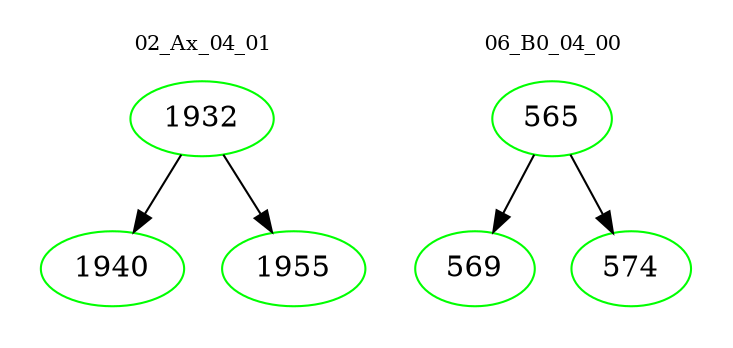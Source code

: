 digraph{
subgraph cluster_0 {
color = white
label = "02_Ax_04_01";
fontsize=10;
T0_1932 [label="1932", color="green"]
T0_1932 -> T0_1940 [color="black"]
T0_1940 [label="1940", color="green"]
T0_1932 -> T0_1955 [color="black"]
T0_1955 [label="1955", color="green"]
}
subgraph cluster_1 {
color = white
label = "06_B0_04_00";
fontsize=10;
T1_565 [label="565", color="green"]
T1_565 -> T1_569 [color="black"]
T1_569 [label="569", color="green"]
T1_565 -> T1_574 [color="black"]
T1_574 [label="574", color="green"]
}
}
